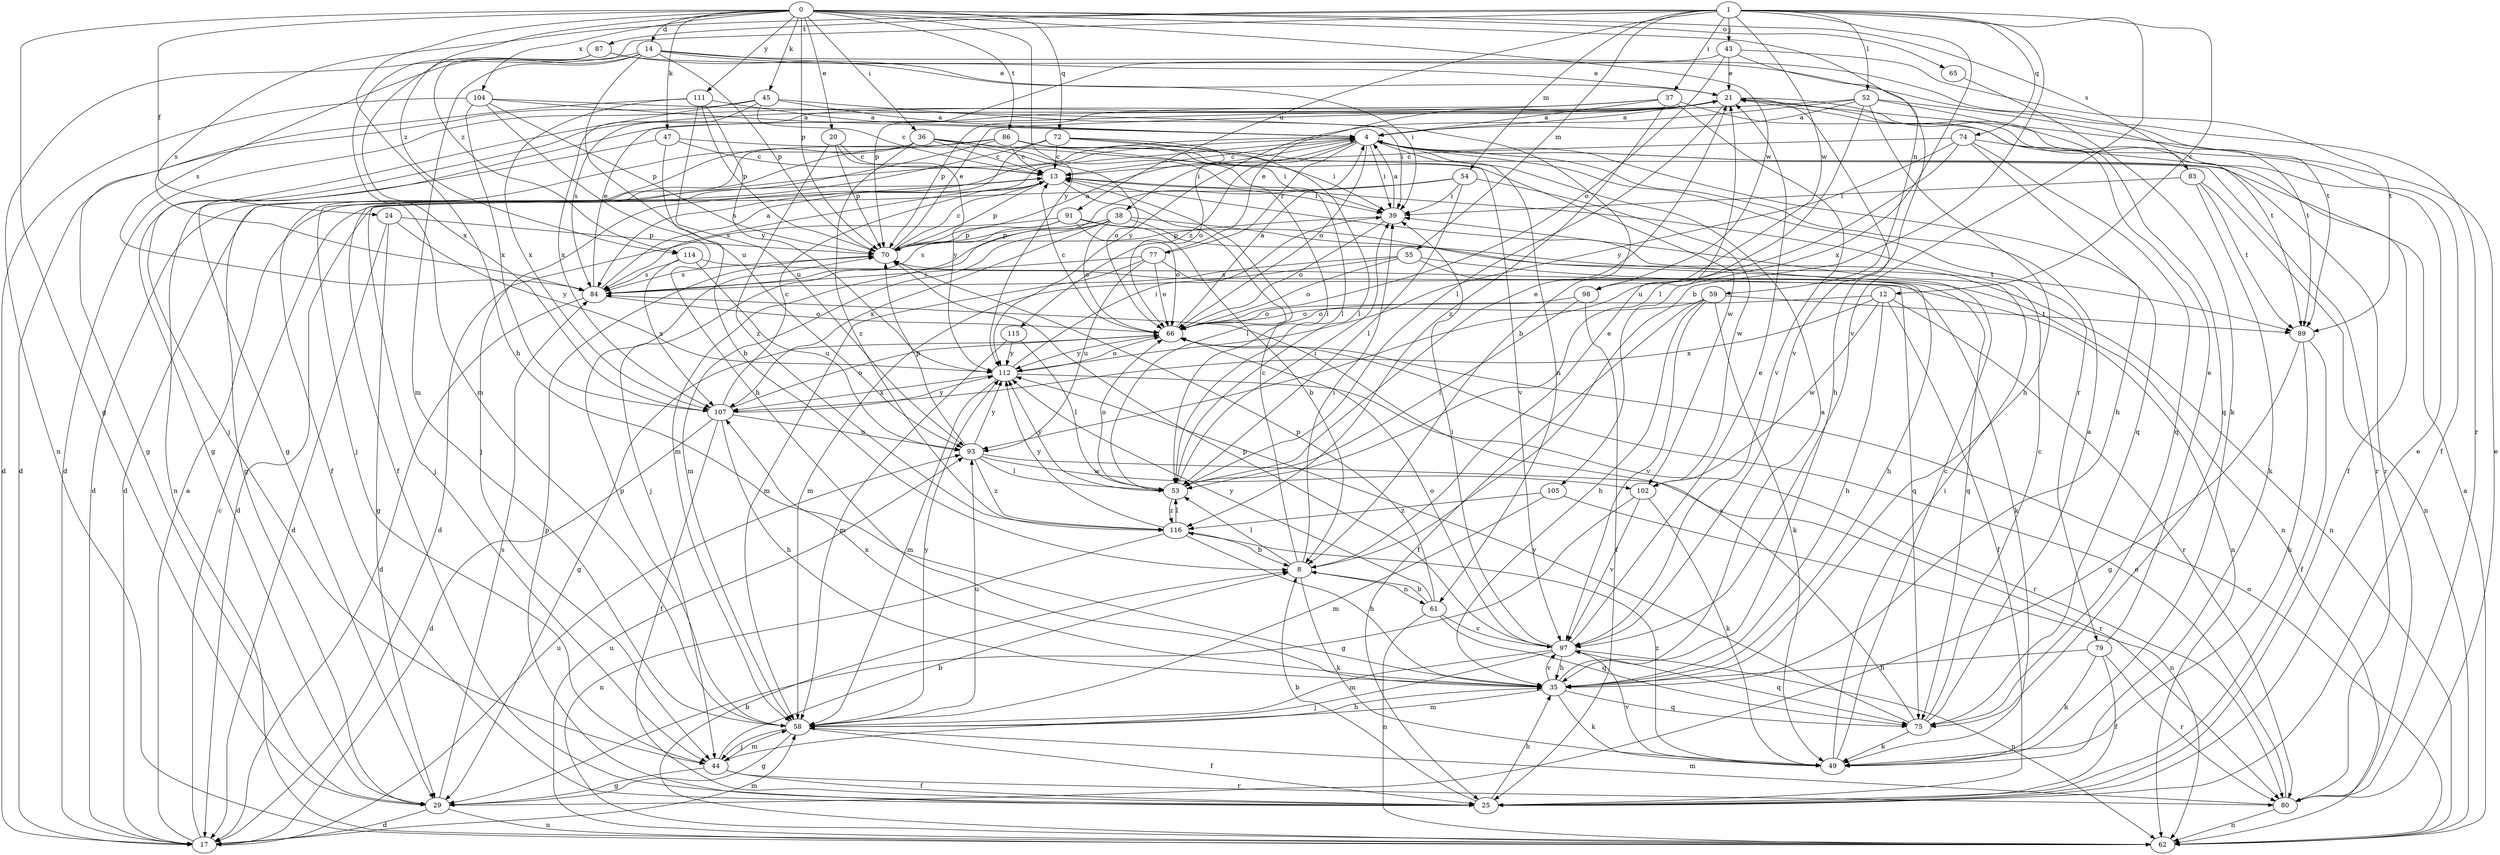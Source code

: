 strict digraph  {
0;
1;
4;
8;
12;
13;
14;
17;
20;
21;
24;
25;
29;
35;
36;
37;
38;
39;
43;
44;
45;
47;
49;
52;
53;
54;
55;
58;
59;
61;
62;
65;
66;
70;
72;
74;
75;
77;
79;
80;
83;
84;
86;
87;
89;
91;
93;
97;
98;
102;
104;
105;
107;
111;
112;
114;
115;
116;
0 -> 14  [label=d];
0 -> 20  [label=e];
0 -> 24  [label=f];
0 -> 29  [label=g];
0 -> 35  [label=h];
0 -> 36  [label=i];
0 -> 45  [label=k];
0 -> 47  [label=k];
0 -> 59  [label=n];
0 -> 65  [label=o];
0 -> 70  [label=p];
0 -> 72  [label=q];
0 -> 83  [label=s];
0 -> 86  [label=t];
0 -> 98  [label=w];
0 -> 104  [label=x];
0 -> 111  [label=y];
0 -> 112  [label=y];
0 -> 114  [label=z];
1 -> 8  [label=b];
1 -> 12  [label=c];
1 -> 37  [label=i];
1 -> 43  [label=j];
1 -> 52  [label=l];
1 -> 54  [label=m];
1 -> 55  [label=m];
1 -> 74  [label=q];
1 -> 84  [label=s];
1 -> 87  [label=t];
1 -> 91  [label=u];
1 -> 97  [label=v];
1 -> 98  [label=w];
1 -> 105  [label=x];
1 -> 114  [label=z];
4 -> 13  [label=c];
4 -> 38  [label=i];
4 -> 39  [label=i];
4 -> 44  [label=j];
4 -> 61  [label=n];
4 -> 66  [label=o];
4 -> 75  [label=q];
4 -> 77  [label=r];
4 -> 79  [label=r];
4 -> 80  [label=r];
4 -> 115  [label=z];
8 -> 13  [label=c];
8 -> 21  [label=e];
8 -> 39  [label=i];
8 -> 49  [label=k];
8 -> 53  [label=l];
8 -> 61  [label=n];
12 -> 25  [label=f];
12 -> 35  [label=h];
12 -> 66  [label=o];
12 -> 80  [label=r];
12 -> 102  [label=w];
12 -> 107  [label=x];
13 -> 39  [label=i];
13 -> 44  [label=j];
13 -> 53  [label=l];
13 -> 70  [label=p];
13 -> 84  [label=s];
14 -> 21  [label=e];
14 -> 39  [label=i];
14 -> 58  [label=m];
14 -> 62  [label=n];
14 -> 70  [label=p];
14 -> 80  [label=r];
14 -> 84  [label=s];
14 -> 93  [label=u];
17 -> 4  [label=a];
17 -> 13  [label=c];
17 -> 58  [label=m];
17 -> 93  [label=u];
20 -> 13  [label=c];
20 -> 70  [label=p];
20 -> 112  [label=y];
20 -> 116  [label=z];
21 -> 4  [label=a];
21 -> 25  [label=f];
21 -> 29  [label=g];
21 -> 35  [label=h];
21 -> 53  [label=l];
21 -> 84  [label=s];
24 -> 17  [label=d];
24 -> 29  [label=g];
24 -> 70  [label=p];
24 -> 112  [label=y];
25 -> 8  [label=b];
25 -> 21  [label=e];
25 -> 35  [label=h];
25 -> 70  [label=p];
29 -> 17  [label=d];
29 -> 62  [label=n];
29 -> 84  [label=s];
35 -> 4  [label=a];
35 -> 49  [label=k];
35 -> 58  [label=m];
35 -> 75  [label=q];
35 -> 97  [label=v];
35 -> 107  [label=x];
36 -> 13  [label=c];
36 -> 17  [label=d];
36 -> 29  [label=g];
36 -> 39  [label=i];
36 -> 53  [label=l];
36 -> 66  [label=o];
36 -> 116  [label=z];
37 -> 4  [label=a];
37 -> 17  [label=d];
37 -> 70  [label=p];
37 -> 89  [label=t];
37 -> 97  [label=v];
37 -> 116  [label=z];
38 -> 44  [label=j];
38 -> 58  [label=m];
38 -> 62  [label=n];
38 -> 66  [label=o];
38 -> 70  [label=p];
38 -> 89  [label=t];
38 -> 107  [label=x];
39 -> 4  [label=a];
39 -> 66  [label=o];
39 -> 70  [label=p];
43 -> 21  [label=e];
43 -> 66  [label=o];
43 -> 70  [label=p];
43 -> 89  [label=t];
43 -> 97  [label=v];
44 -> 8  [label=b];
44 -> 25  [label=f];
44 -> 29  [label=g];
44 -> 58  [label=m];
44 -> 80  [label=r];
45 -> 4  [label=a];
45 -> 13  [label=c];
45 -> 17  [label=d];
45 -> 39  [label=i];
45 -> 44  [label=j];
45 -> 107  [label=x];
47 -> 8  [label=b];
47 -> 13  [label=c];
47 -> 62  [label=n];
47 -> 80  [label=r];
49 -> 13  [label=c];
49 -> 39  [label=i];
49 -> 97  [label=v];
49 -> 116  [label=z];
52 -> 4  [label=a];
52 -> 29  [label=g];
52 -> 35  [label=h];
52 -> 53  [label=l];
52 -> 75  [label=q];
52 -> 89  [label=t];
52 -> 112  [label=y];
53 -> 21  [label=e];
53 -> 39  [label=i];
53 -> 66  [label=o];
53 -> 112  [label=y];
53 -> 116  [label=z];
54 -> 17  [label=d];
54 -> 39  [label=i];
54 -> 53  [label=l];
54 -> 58  [label=m];
54 -> 102  [label=w];
55 -> 35  [label=h];
55 -> 58  [label=m];
55 -> 66  [label=o];
55 -> 75  [label=q];
55 -> 84  [label=s];
58 -> 25  [label=f];
58 -> 29  [label=g];
58 -> 35  [label=h];
58 -> 44  [label=j];
58 -> 70  [label=p];
58 -> 93  [label=u];
58 -> 112  [label=y];
59 -> 25  [label=f];
59 -> 35  [label=h];
59 -> 49  [label=k];
59 -> 66  [label=o];
59 -> 89  [label=t];
59 -> 97  [label=v];
61 -> 8  [label=b];
61 -> 62  [label=n];
61 -> 70  [label=p];
61 -> 75  [label=q];
61 -> 97  [label=v];
61 -> 112  [label=y];
62 -> 4  [label=a];
62 -> 8  [label=b];
62 -> 66  [label=o];
62 -> 93  [label=u];
65 -> 49  [label=k];
66 -> 4  [label=a];
66 -> 13  [label=c];
66 -> 29  [label=g];
66 -> 112  [label=y];
70 -> 4  [label=a];
70 -> 13  [label=c];
70 -> 21  [label=e];
70 -> 75  [label=q];
70 -> 84  [label=s];
72 -> 13  [label=c];
72 -> 25  [label=f];
72 -> 53  [label=l];
72 -> 66  [label=o];
72 -> 84  [label=s];
72 -> 97  [label=v];
74 -> 13  [label=c];
74 -> 25  [label=f];
74 -> 35  [label=h];
74 -> 75  [label=q];
74 -> 93  [label=u];
74 -> 112  [label=y];
75 -> 4  [label=a];
75 -> 13  [label=c];
75 -> 49  [label=k];
75 -> 84  [label=s];
75 -> 112  [label=y];
77 -> 21  [label=e];
77 -> 49  [label=k];
77 -> 58  [label=m];
77 -> 66  [label=o];
77 -> 84  [label=s];
77 -> 93  [label=u];
79 -> 21  [label=e];
79 -> 25  [label=f];
79 -> 35  [label=h];
79 -> 49  [label=k];
79 -> 80  [label=r];
80 -> 21  [label=e];
80 -> 58  [label=m];
80 -> 62  [label=n];
80 -> 66  [label=o];
83 -> 39  [label=i];
83 -> 49  [label=k];
83 -> 62  [label=n];
83 -> 89  [label=t];
84 -> 4  [label=a];
84 -> 17  [label=d];
84 -> 21  [label=e];
84 -> 66  [label=o];
86 -> 13  [label=c];
86 -> 17  [label=d];
86 -> 25  [label=f];
86 -> 39  [label=i];
86 -> 44  [label=j];
86 -> 53  [label=l];
86 -> 102  [label=w];
87 -> 21  [label=e];
87 -> 58  [label=m];
87 -> 89  [label=t];
87 -> 107  [label=x];
89 -> 25  [label=f];
89 -> 29  [label=g];
89 -> 49  [label=k];
91 -> 8  [label=b];
91 -> 17  [label=d];
91 -> 62  [label=n];
91 -> 66  [label=o];
91 -> 70  [label=p];
91 -> 84  [label=s];
93 -> 53  [label=l];
93 -> 70  [label=p];
93 -> 80  [label=r];
93 -> 102  [label=w];
93 -> 112  [label=y];
93 -> 116  [label=z];
97 -> 21  [label=e];
97 -> 35  [label=h];
97 -> 39  [label=i];
97 -> 44  [label=j];
97 -> 58  [label=m];
97 -> 62  [label=n];
97 -> 66  [label=o];
97 -> 70  [label=p];
97 -> 75  [label=q];
98 -> 25  [label=f];
98 -> 53  [label=l];
98 -> 66  [label=o];
102 -> 29  [label=g];
102 -> 49  [label=k];
102 -> 97  [label=v];
104 -> 4  [label=a];
104 -> 8  [label=b];
104 -> 17  [label=d];
104 -> 35  [label=h];
104 -> 70  [label=p];
104 -> 107  [label=x];
105 -> 58  [label=m];
105 -> 62  [label=n];
105 -> 116  [label=z];
107 -> 13  [label=c];
107 -> 17  [label=d];
107 -> 25  [label=f];
107 -> 35  [label=h];
107 -> 66  [label=o];
107 -> 93  [label=u];
107 -> 112  [label=y];
111 -> 4  [label=a];
111 -> 29  [label=g];
111 -> 70  [label=p];
111 -> 93  [label=u];
111 -> 107  [label=x];
111 -> 112  [label=y];
112 -> 39  [label=i];
112 -> 58  [label=m];
112 -> 66  [label=o];
112 -> 80  [label=r];
112 -> 107  [label=x];
114 -> 62  [label=n];
114 -> 84  [label=s];
114 -> 93  [label=u];
114 -> 107  [label=x];
115 -> 53  [label=l];
115 -> 58  [label=m];
115 -> 112  [label=y];
116 -> 8  [label=b];
116 -> 35  [label=h];
116 -> 53  [label=l];
116 -> 62  [label=n];
116 -> 112  [label=y];
}
